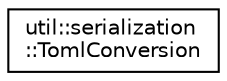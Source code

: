 digraph "Graphical Class Hierarchy"
{
 // LATEX_PDF_SIZE
  edge [fontname="Helvetica",fontsize="10",labelfontname="Helvetica",labelfontsize="10"];
  node [fontname="Helvetica",fontsize="10",shape=record];
  rankdir="LR";
  Node0 [label="util::serialization\l::TomlConversion",height=0.2,width=0.4,color="black", fillcolor="white", style="filled",URL="$classutil_1_1serialization_1_1_toml_conversion.html",tooltip=" "];
}
